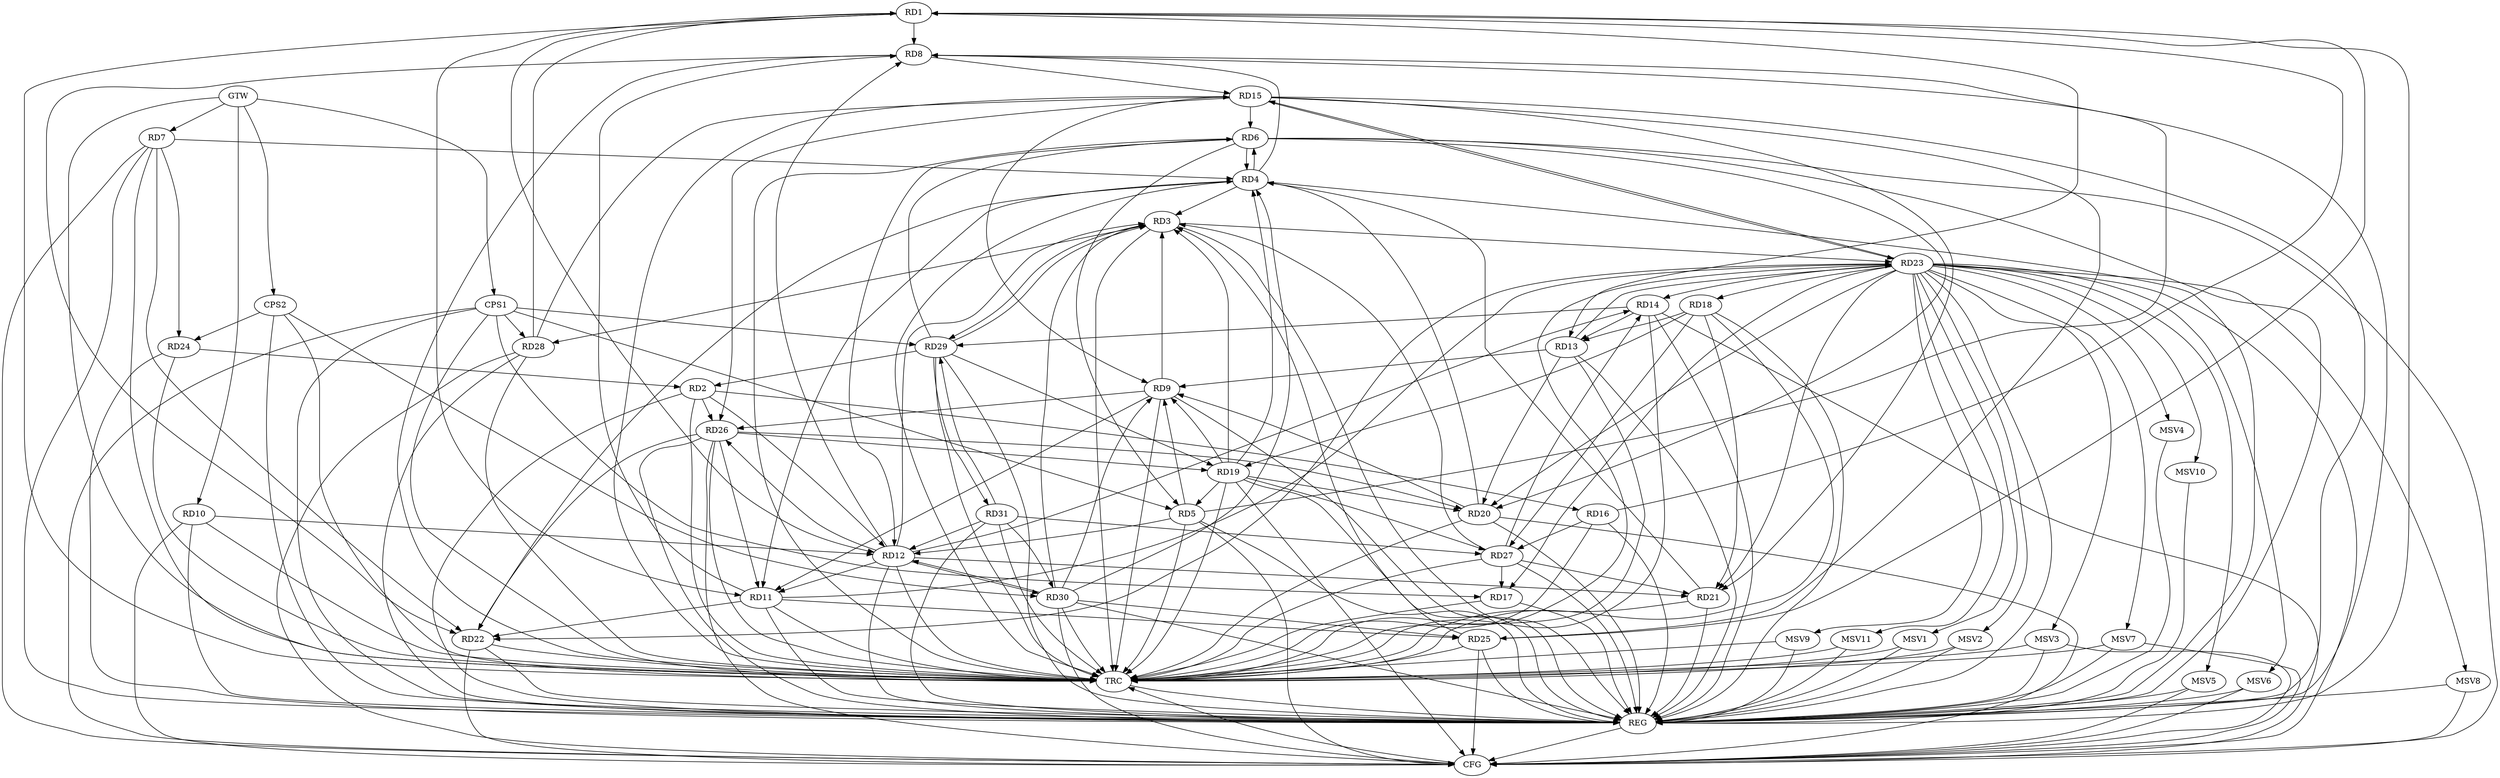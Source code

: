 strict digraph G {
  RD1 [ label="RD1" ];
  RD2 [ label="RD2" ];
  RD3 [ label="RD3" ];
  RD4 [ label="RD4" ];
  RD5 [ label="RD5" ];
  RD6 [ label="RD6" ];
  RD7 [ label="RD7" ];
  RD8 [ label="RD8" ];
  RD9 [ label="RD9" ];
  RD10 [ label="RD10" ];
  RD11 [ label="RD11" ];
  RD12 [ label="RD12" ];
  RD13 [ label="RD13" ];
  RD14 [ label="RD14" ];
  RD15 [ label="RD15" ];
  RD16 [ label="RD16" ];
  RD17 [ label="RD17" ];
  RD18 [ label="RD18" ];
  RD19 [ label="RD19" ];
  RD20 [ label="RD20" ];
  RD21 [ label="RD21" ];
  RD22 [ label="RD22" ];
  RD23 [ label="RD23" ];
  RD24 [ label="RD24" ];
  RD25 [ label="RD25" ];
  RD26 [ label="RD26" ];
  RD27 [ label="RD27" ];
  RD28 [ label="RD28" ];
  RD29 [ label="RD29" ];
  RD30 [ label="RD30" ];
  RD31 [ label="RD31" ];
  CPS1 [ label="CPS1" ];
  CPS2 [ label="CPS2" ];
  GTW [ label="GTW" ];
  REG [ label="REG" ];
  CFG [ label="CFG" ];
  TRC [ label="TRC" ];
  MSV1 [ label="MSV1" ];
  MSV2 [ label="MSV2" ];
  MSV3 [ label="MSV3" ];
  MSV4 [ label="MSV4" ];
  MSV5 [ label="MSV5" ];
  MSV6 [ label="MSV6" ];
  MSV7 [ label="MSV7" ];
  MSV8 [ label="MSV8" ];
  MSV9 [ label="MSV9" ];
  MSV10 [ label="MSV10" ];
  MSV11 [ label="MSV11" ];
  RD1 -> RD8;
  RD1 -> RD11;
  RD1 -> RD12;
  RD1 -> RD13;
  RD16 -> RD1;
  RD25 -> RD1;
  RD28 -> RD1;
  RD2 -> RD12;
  RD2 -> RD16;
  RD24 -> RD2;
  RD2 -> RD26;
  RD29 -> RD2;
  RD4 -> RD3;
  RD9 -> RD3;
  RD12 -> RD3;
  RD19 -> RD3;
  RD3 -> RD23;
  RD25 -> RD3;
  RD27 -> RD3;
  RD3 -> RD28;
  RD3 -> RD29;
  RD29 -> RD3;
  RD30 -> RD3;
  RD4 -> RD6;
  RD6 -> RD4;
  RD7 -> RD4;
  RD4 -> RD8;
  RD4 -> RD11;
  RD19 -> RD4;
  RD20 -> RD4;
  RD21 -> RD4;
  RD22 -> RD4;
  RD30 -> RD4;
  RD6 -> RD5;
  RD5 -> RD8;
  RD5 -> RD9;
  RD5 -> RD12;
  RD19 -> RD5;
  RD6 -> RD12;
  RD15 -> RD6;
  RD6 -> RD20;
  RD29 -> RD6;
  RD7 -> RD22;
  RD7 -> RD24;
  RD11 -> RD8;
  RD12 -> RD8;
  RD8 -> RD15;
  RD8 -> RD22;
  RD9 -> RD11;
  RD13 -> RD9;
  RD15 -> RD9;
  RD19 -> RD9;
  RD20 -> RD9;
  RD9 -> RD26;
  RD30 -> RD9;
  RD10 -> RD12;
  RD12 -> RD11;
  RD11 -> RD22;
  RD11 -> RD23;
  RD11 -> RD25;
  RD26 -> RD11;
  RD12 -> RD14;
  RD12 -> RD21;
  RD12 -> RD26;
  RD12 -> RD30;
  RD30 -> RD12;
  RD31 -> RD12;
  RD14 -> RD13;
  RD18 -> RD13;
  RD13 -> RD20;
  RD13 -> RD23;
  RD23 -> RD14;
  RD27 -> RD14;
  RD14 -> RD29;
  RD15 -> RD21;
  RD15 -> RD23;
  RD23 -> RD15;
  RD15 -> RD25;
  RD15 -> RD26;
  RD28 -> RD15;
  RD16 -> RD27;
  RD23 -> RD17;
  RD27 -> RD17;
  RD18 -> RD19;
  RD18 -> RD21;
  RD23 -> RD18;
  RD18 -> RD27;
  RD19 -> RD20;
  RD26 -> RD19;
  RD19 -> RD27;
  RD29 -> RD19;
  RD23 -> RD20;
  RD26 -> RD20;
  RD23 -> RD21;
  RD27 -> RD21;
  RD23 -> RD22;
  RD26 -> RD22;
  RD30 -> RD25;
  RD31 -> RD27;
  RD29 -> RD31;
  RD31 -> RD29;
  RD31 -> RD30;
  CPS1 -> RD17;
  CPS1 -> RD29;
  CPS1 -> RD5;
  CPS1 -> RD28;
  CPS2 -> RD30;
  CPS2 -> RD24;
  GTW -> RD7;
  GTW -> RD10;
  GTW -> CPS1;
  GTW -> CPS2;
  RD1 -> REG;
  RD2 -> REG;
  RD3 -> REG;
  RD4 -> REG;
  RD5 -> REG;
  RD6 -> REG;
  RD7 -> REG;
  RD8 -> REG;
  RD9 -> REG;
  RD10 -> REG;
  RD11 -> REG;
  RD12 -> REG;
  RD13 -> REG;
  RD14 -> REG;
  RD15 -> REG;
  RD16 -> REG;
  RD17 -> REG;
  RD18 -> REG;
  RD19 -> REG;
  RD20 -> REG;
  RD21 -> REG;
  RD22 -> REG;
  RD23 -> REG;
  RD24 -> REG;
  RD25 -> REG;
  RD26 -> REG;
  RD27 -> REG;
  RD28 -> REG;
  RD29 -> REG;
  RD30 -> REG;
  RD31 -> REG;
  CPS1 -> REG;
  CPS2 -> REG;
  RD6 -> CFG;
  CPS1 -> CFG;
  RD10 -> CFG;
  RD28 -> CFG;
  RD7 -> CFG;
  RD14 -> CFG;
  RD25 -> CFG;
  RD23 -> CFG;
  RD30 -> CFG;
  RD20 -> CFG;
  RD19 -> CFG;
  RD22 -> CFG;
  RD5 -> CFG;
  RD26 -> CFG;
  REG -> CFG;
  RD1 -> TRC;
  RD2 -> TRC;
  RD3 -> TRC;
  RD4 -> TRC;
  RD5 -> TRC;
  RD6 -> TRC;
  RD7 -> TRC;
  RD8 -> TRC;
  RD9 -> TRC;
  RD10 -> TRC;
  RD11 -> TRC;
  RD12 -> TRC;
  RD13 -> TRC;
  RD14 -> TRC;
  RD15 -> TRC;
  RD16 -> TRC;
  RD17 -> TRC;
  RD18 -> TRC;
  RD19 -> TRC;
  RD20 -> TRC;
  RD21 -> TRC;
  RD22 -> TRC;
  RD23 -> TRC;
  RD24 -> TRC;
  RD25 -> TRC;
  RD26 -> TRC;
  RD27 -> TRC;
  RD28 -> TRC;
  RD29 -> TRC;
  RD30 -> TRC;
  RD31 -> TRC;
  CPS1 -> TRC;
  CPS2 -> TRC;
  GTW -> TRC;
  CFG -> TRC;
  TRC -> REG;
  RD23 -> MSV1;
  RD23 -> MSV2;
  RD23 -> MSV3;
  RD23 -> MSV4;
  RD23 -> MSV5;
  MSV1 -> REG;
  MSV1 -> TRC;
  MSV2 -> REG;
  MSV2 -> TRC;
  MSV3 -> REG;
  MSV3 -> TRC;
  MSV3 -> CFG;
  MSV4 -> REG;
  MSV5 -> REG;
  MSV5 -> CFG;
  RD23 -> MSV6;
  RD23 -> MSV7;
  MSV6 -> REG;
  MSV6 -> CFG;
  MSV7 -> REG;
  MSV7 -> TRC;
  MSV7 -> CFG;
  RD23 -> MSV8;
  MSV8 -> REG;
  MSV8 -> CFG;
  RD23 -> MSV9;
  MSV9 -> REG;
  MSV9 -> TRC;
  RD23 -> MSV10;
  RD23 -> MSV11;
  MSV10 -> REG;
  MSV11 -> REG;
  MSV11 -> TRC;
}
